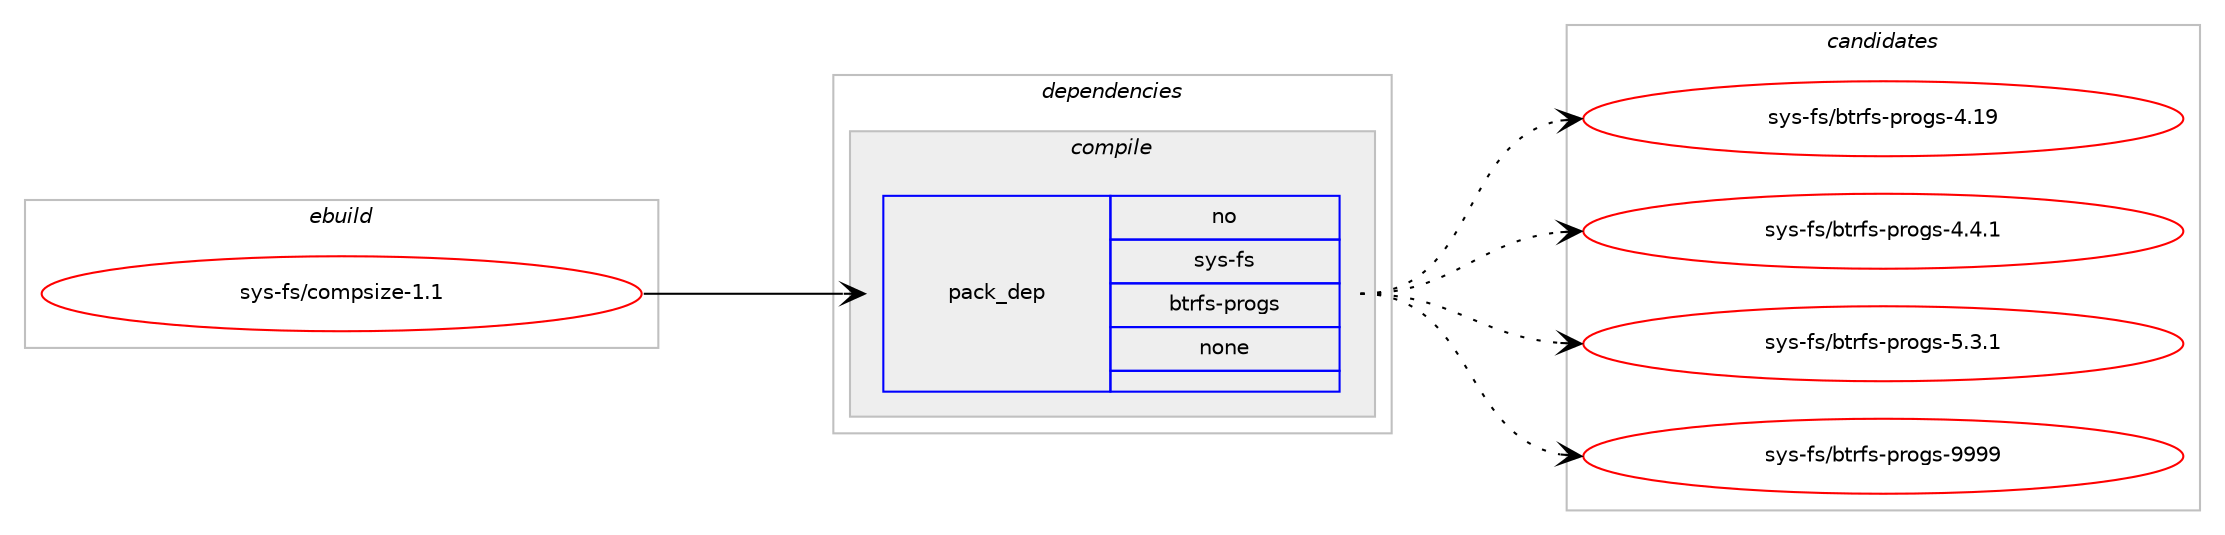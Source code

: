 digraph prolog {

# *************
# Graph options
# *************

newrank=true;
concentrate=true;
compound=true;
graph [rankdir=LR,fontname=Helvetica,fontsize=10,ranksep=1.5];#, ranksep=2.5, nodesep=0.2];
edge  [arrowhead=vee];
node  [fontname=Helvetica,fontsize=10];

# **********
# The ebuild
# **********

subgraph cluster_leftcol {
color=gray;
rank=same;
label=<<i>ebuild</i>>;
id [label="sys-fs/compsize-1.1", color=red, width=4, href="../sys-fs/compsize-1.1.svg"];
}

# ****************
# The dependencies
# ****************

subgraph cluster_midcol {
color=gray;
label=<<i>dependencies</i>>;
subgraph cluster_compile {
fillcolor="#eeeeee";
style=filled;
label=<<i>compile</i>>;
subgraph pack661579 {
dependency891444 [label=<<TABLE BORDER="0" CELLBORDER="1" CELLSPACING="0" CELLPADDING="4" WIDTH="220"><TR><TD ROWSPAN="6" CELLPADDING="30">pack_dep</TD></TR><TR><TD WIDTH="110">no</TD></TR><TR><TD>sys-fs</TD></TR><TR><TD>btrfs-progs</TD></TR><TR><TD>none</TD></TR><TR><TD></TD></TR></TABLE>>, shape=none, color=blue];
}
id:e -> dependency891444:w [weight=20,style="solid",arrowhead="vee"];
}
subgraph cluster_compileandrun {
fillcolor="#eeeeee";
style=filled;
label=<<i>compile and run</i>>;
}
subgraph cluster_run {
fillcolor="#eeeeee";
style=filled;
label=<<i>run</i>>;
}
}

# **************
# The candidates
# **************

subgraph cluster_choices {
rank=same;
color=gray;
label=<<i>candidates</i>>;

subgraph choice661579 {
color=black;
nodesep=1;
choice115121115451021154798116114102115451121141111031154552464957 [label="sys-fs/btrfs-progs-4.19", color=red, width=4,href="../sys-fs/btrfs-progs-4.19.svg"];
choice11512111545102115479811611410211545112114111103115455246524649 [label="sys-fs/btrfs-progs-4.4.1", color=red, width=4,href="../sys-fs/btrfs-progs-4.4.1.svg"];
choice11512111545102115479811611410211545112114111103115455346514649 [label="sys-fs/btrfs-progs-5.3.1", color=red, width=4,href="../sys-fs/btrfs-progs-5.3.1.svg"];
choice115121115451021154798116114102115451121141111031154557575757 [label="sys-fs/btrfs-progs-9999", color=red, width=4,href="../sys-fs/btrfs-progs-9999.svg"];
dependency891444:e -> choice115121115451021154798116114102115451121141111031154552464957:w [style=dotted,weight="100"];
dependency891444:e -> choice11512111545102115479811611410211545112114111103115455246524649:w [style=dotted,weight="100"];
dependency891444:e -> choice11512111545102115479811611410211545112114111103115455346514649:w [style=dotted,weight="100"];
dependency891444:e -> choice115121115451021154798116114102115451121141111031154557575757:w [style=dotted,weight="100"];
}
}

}
